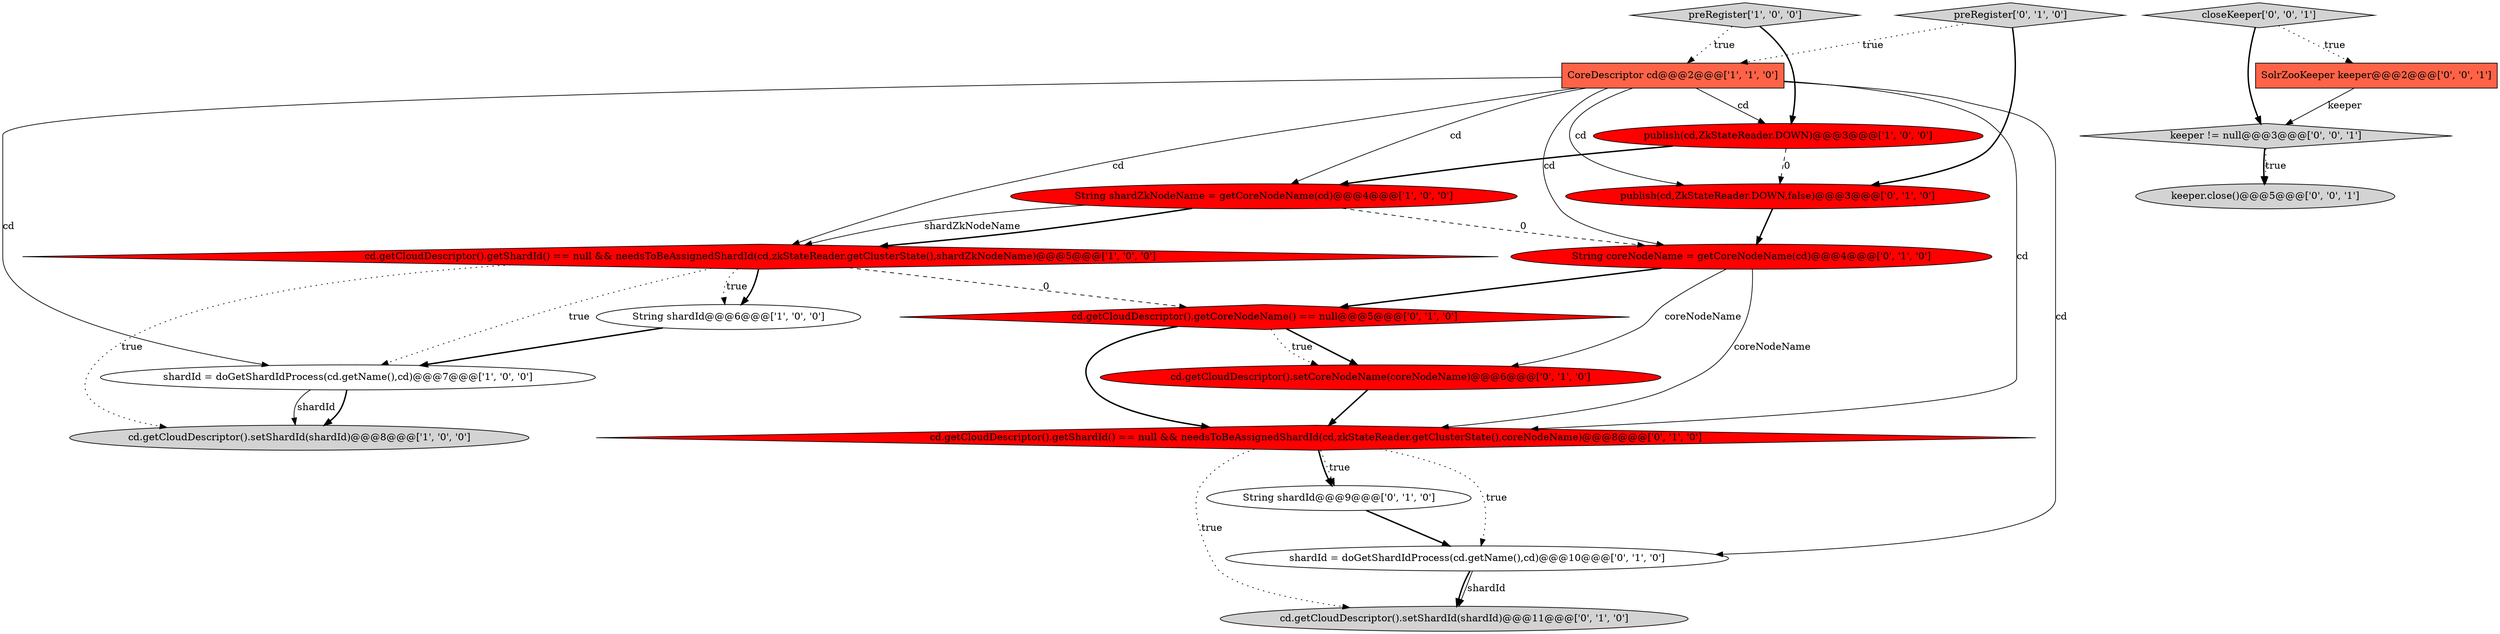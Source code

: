 digraph {
4 [style = filled, label = "cd.getCloudDescriptor().setShardId(shardId)@@@8@@@['1', '0', '0']", fillcolor = lightgray, shape = ellipse image = "AAA0AAABBB1BBB"];
0 [style = filled, label = "String shardId@@@6@@@['1', '0', '0']", fillcolor = white, shape = ellipse image = "AAA0AAABBB1BBB"];
7 [style = filled, label = "String shardZkNodeName = getCoreNodeName(cd)@@@4@@@['1', '0', '0']", fillcolor = red, shape = ellipse image = "AAA1AAABBB1BBB"];
6 [style = filled, label = "CoreDescriptor cd@@@2@@@['1', '1', '0']", fillcolor = tomato, shape = box image = "AAA0AAABBB1BBB"];
17 [style = filled, label = "keeper.close()@@@5@@@['0', '0', '1']", fillcolor = lightgray, shape = ellipse image = "AAA0AAABBB3BBB"];
16 [style = filled, label = "String shardId@@@9@@@['0', '1', '0']", fillcolor = white, shape = ellipse image = "AAA0AAABBB2BBB"];
1 [style = filled, label = "cd.getCloudDescriptor().getShardId() == null && needsToBeAssignedShardId(cd,zkStateReader.getClusterState(),shardZkNodeName)@@@5@@@['1', '0', '0']", fillcolor = red, shape = diamond image = "AAA1AAABBB1BBB"];
2 [style = filled, label = "preRegister['1', '0', '0']", fillcolor = lightgray, shape = diamond image = "AAA0AAABBB1BBB"];
18 [style = filled, label = "keeper != null@@@3@@@['0', '0', '1']", fillcolor = lightgray, shape = diamond image = "AAA0AAABBB3BBB"];
15 [style = filled, label = "String coreNodeName = getCoreNodeName(cd)@@@4@@@['0', '1', '0']", fillcolor = red, shape = ellipse image = "AAA1AAABBB2BBB"];
11 [style = filled, label = "shardId = doGetShardIdProcess(cd.getName(),cd)@@@10@@@['0', '1', '0']", fillcolor = white, shape = ellipse image = "AAA0AAABBB2BBB"];
14 [style = filled, label = "cd.getCloudDescriptor().setShardId(shardId)@@@11@@@['0', '1', '0']", fillcolor = lightgray, shape = ellipse image = "AAA0AAABBB2BBB"];
8 [style = filled, label = "cd.getCloudDescriptor().setCoreNodeName(coreNodeName)@@@6@@@['0', '1', '0']", fillcolor = red, shape = ellipse image = "AAA1AAABBB2BBB"];
9 [style = filled, label = "cd.getCloudDescriptor().getCoreNodeName() == null@@@5@@@['0', '1', '0']", fillcolor = red, shape = diamond image = "AAA1AAABBB2BBB"];
19 [style = filled, label = "SolrZooKeeper keeper@@@2@@@['0', '0', '1']", fillcolor = tomato, shape = box image = "AAA0AAABBB3BBB"];
3 [style = filled, label = "publish(cd,ZkStateReader.DOWN)@@@3@@@['1', '0', '0']", fillcolor = red, shape = ellipse image = "AAA1AAABBB1BBB"];
10 [style = filled, label = "cd.getCloudDescriptor().getShardId() == null && needsToBeAssignedShardId(cd,zkStateReader.getClusterState(),coreNodeName)@@@8@@@['0', '1', '0']", fillcolor = red, shape = diamond image = "AAA1AAABBB2BBB"];
13 [style = filled, label = "publish(cd,ZkStateReader.DOWN,false)@@@3@@@['0', '1', '0']", fillcolor = red, shape = ellipse image = "AAA1AAABBB2BBB"];
20 [style = filled, label = "closeKeeper['0', '0', '1']", fillcolor = lightgray, shape = diamond image = "AAA0AAABBB3BBB"];
5 [style = filled, label = "shardId = doGetShardIdProcess(cd.getName(),cd)@@@7@@@['1', '0', '0']", fillcolor = white, shape = ellipse image = "AAA0AAABBB1BBB"];
12 [style = filled, label = "preRegister['0', '1', '0']", fillcolor = lightgray, shape = diamond image = "AAA0AAABBB2BBB"];
6->1 [style = solid, label="cd"];
8->10 [style = bold, label=""];
7->1 [style = bold, label=""];
6->10 [style = solid, label="cd"];
16->11 [style = bold, label=""];
11->14 [style = solid, label="shardId"];
6->7 [style = solid, label="cd"];
7->1 [style = solid, label="shardZkNodeName"];
11->14 [style = bold, label=""];
2->3 [style = bold, label=""];
18->17 [style = bold, label=""];
1->9 [style = dashed, label="0"];
1->4 [style = dotted, label="true"];
1->0 [style = bold, label=""];
9->10 [style = bold, label=""];
9->8 [style = bold, label=""];
3->13 [style = dashed, label="0"];
9->8 [style = dotted, label="true"];
10->14 [style = dotted, label="true"];
20->18 [style = bold, label=""];
15->8 [style = solid, label="coreNodeName"];
12->13 [style = bold, label=""];
15->10 [style = solid, label="coreNodeName"];
10->16 [style = bold, label=""];
3->7 [style = bold, label=""];
10->11 [style = dotted, label="true"];
2->6 [style = dotted, label="true"];
15->9 [style = bold, label=""];
12->6 [style = dotted, label="true"];
6->13 [style = solid, label="cd"];
5->4 [style = bold, label=""];
5->4 [style = solid, label="shardId"];
7->15 [style = dashed, label="0"];
20->19 [style = dotted, label="true"];
13->15 [style = bold, label=""];
1->0 [style = dotted, label="true"];
18->17 [style = dotted, label="true"];
6->15 [style = solid, label="cd"];
6->5 [style = solid, label="cd"];
19->18 [style = solid, label="keeper"];
10->16 [style = dotted, label="true"];
6->3 [style = solid, label="cd"];
1->5 [style = dotted, label="true"];
0->5 [style = bold, label=""];
6->11 [style = solid, label="cd"];
}
